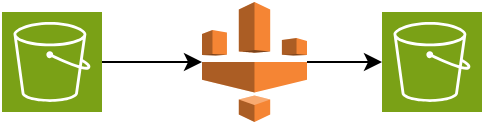 <mxfile version="26.2.14">
  <diagram name="Page-1" id="sWKOdkPeOYAi5FgJ8fwn">
    <mxGraphModel dx="778" dy="430" grid="1" gridSize="10" guides="1" tooltips="1" connect="1" arrows="1" fold="1" page="1" pageScale="1" pageWidth="1169" pageHeight="827" math="0" shadow="0">
      <root>
        <mxCell id="0" />
        <mxCell id="1" parent="0" />
        <mxCell id="YegFKW7Z5NQxE-js-eMT-1" value="" style="sketch=0;points=[[0,0,0],[0.25,0,0],[0.5,0,0],[0.75,0,0],[1,0,0],[0,1,0],[0.25,1,0],[0.5,1,0],[0.75,1,0],[1,1,0],[0,0.25,0],[0,0.5,0],[0,0.75,0],[1,0.25,0],[1,0.5,0],[1,0.75,0]];outlineConnect=0;fontColor=#232F3E;fillColor=#7AA116;strokeColor=#ffffff;dashed=0;verticalLabelPosition=bottom;verticalAlign=top;align=center;html=1;fontSize=12;fontStyle=0;aspect=fixed;shape=mxgraph.aws4.resourceIcon;resIcon=mxgraph.aws4.s3;" vertex="1" parent="1">
          <mxGeometry x="70" y="100" width="50" height="50" as="geometry" />
        </mxCell>
        <mxCell id="YegFKW7Z5NQxE-js-eMT-2" value="" style="sketch=0;points=[[0,0,0],[0.25,0,0],[0.5,0,0],[0.75,0,0],[1,0,0],[0,1,0],[0.25,1,0],[0.5,1,0],[0.75,1,0],[1,1,0],[0,0.25,0],[0,0.5,0],[0,0.75,0],[1,0.25,0],[1,0.5,0],[1,0.75,0]];outlineConnect=0;fontColor=#232F3E;fillColor=#7AA116;strokeColor=#ffffff;dashed=0;verticalLabelPosition=bottom;verticalAlign=top;align=center;html=1;fontSize=12;fontStyle=0;aspect=fixed;shape=mxgraph.aws4.resourceIcon;resIcon=mxgraph.aws4.s3;" vertex="1" parent="1">
          <mxGeometry x="260" y="100" width="50" height="50" as="geometry" />
        </mxCell>
        <mxCell id="YegFKW7Z5NQxE-js-eMT-4" style="edgeStyle=orthogonalEdgeStyle;rounded=0;orthogonalLoop=1;jettySize=auto;html=1;exitX=1;exitY=0.5;exitDx=0;exitDy=0;exitPerimeter=0;entryX=0;entryY=0.5;entryDx=0;entryDy=0;entryPerimeter=0;" edge="1" parent="1" source="YegFKW7Z5NQxE-js-eMT-5" target="YegFKW7Z5NQxE-js-eMT-2">
          <mxGeometry relative="1" as="geometry" />
        </mxCell>
        <mxCell id="YegFKW7Z5NQxE-js-eMT-6" value="" style="edgeStyle=orthogonalEdgeStyle;rounded=0;orthogonalLoop=1;jettySize=auto;html=1;exitX=1;exitY=0.5;exitDx=0;exitDy=0;exitPerimeter=0;entryX=0;entryY=0.5;entryDx=0;entryDy=0;entryPerimeter=0;" edge="1" parent="1" source="YegFKW7Z5NQxE-js-eMT-1" target="YegFKW7Z5NQxE-js-eMT-5">
          <mxGeometry relative="1" as="geometry">
            <mxPoint x="120" y="125" as="sourcePoint" />
            <mxPoint x="260" y="125" as="targetPoint" />
          </mxGeometry>
        </mxCell>
        <mxCell id="YegFKW7Z5NQxE-js-eMT-5" value="" style="outlineConnect=0;dashed=0;verticalLabelPosition=bottom;verticalAlign=top;align=center;html=1;shape=mxgraph.aws3.glue;fillColor=#F58534;gradientColor=none;" vertex="1" parent="1">
          <mxGeometry x="170" y="95" width="52.5" height="60" as="geometry" />
        </mxCell>
      </root>
    </mxGraphModel>
  </diagram>
</mxfile>
